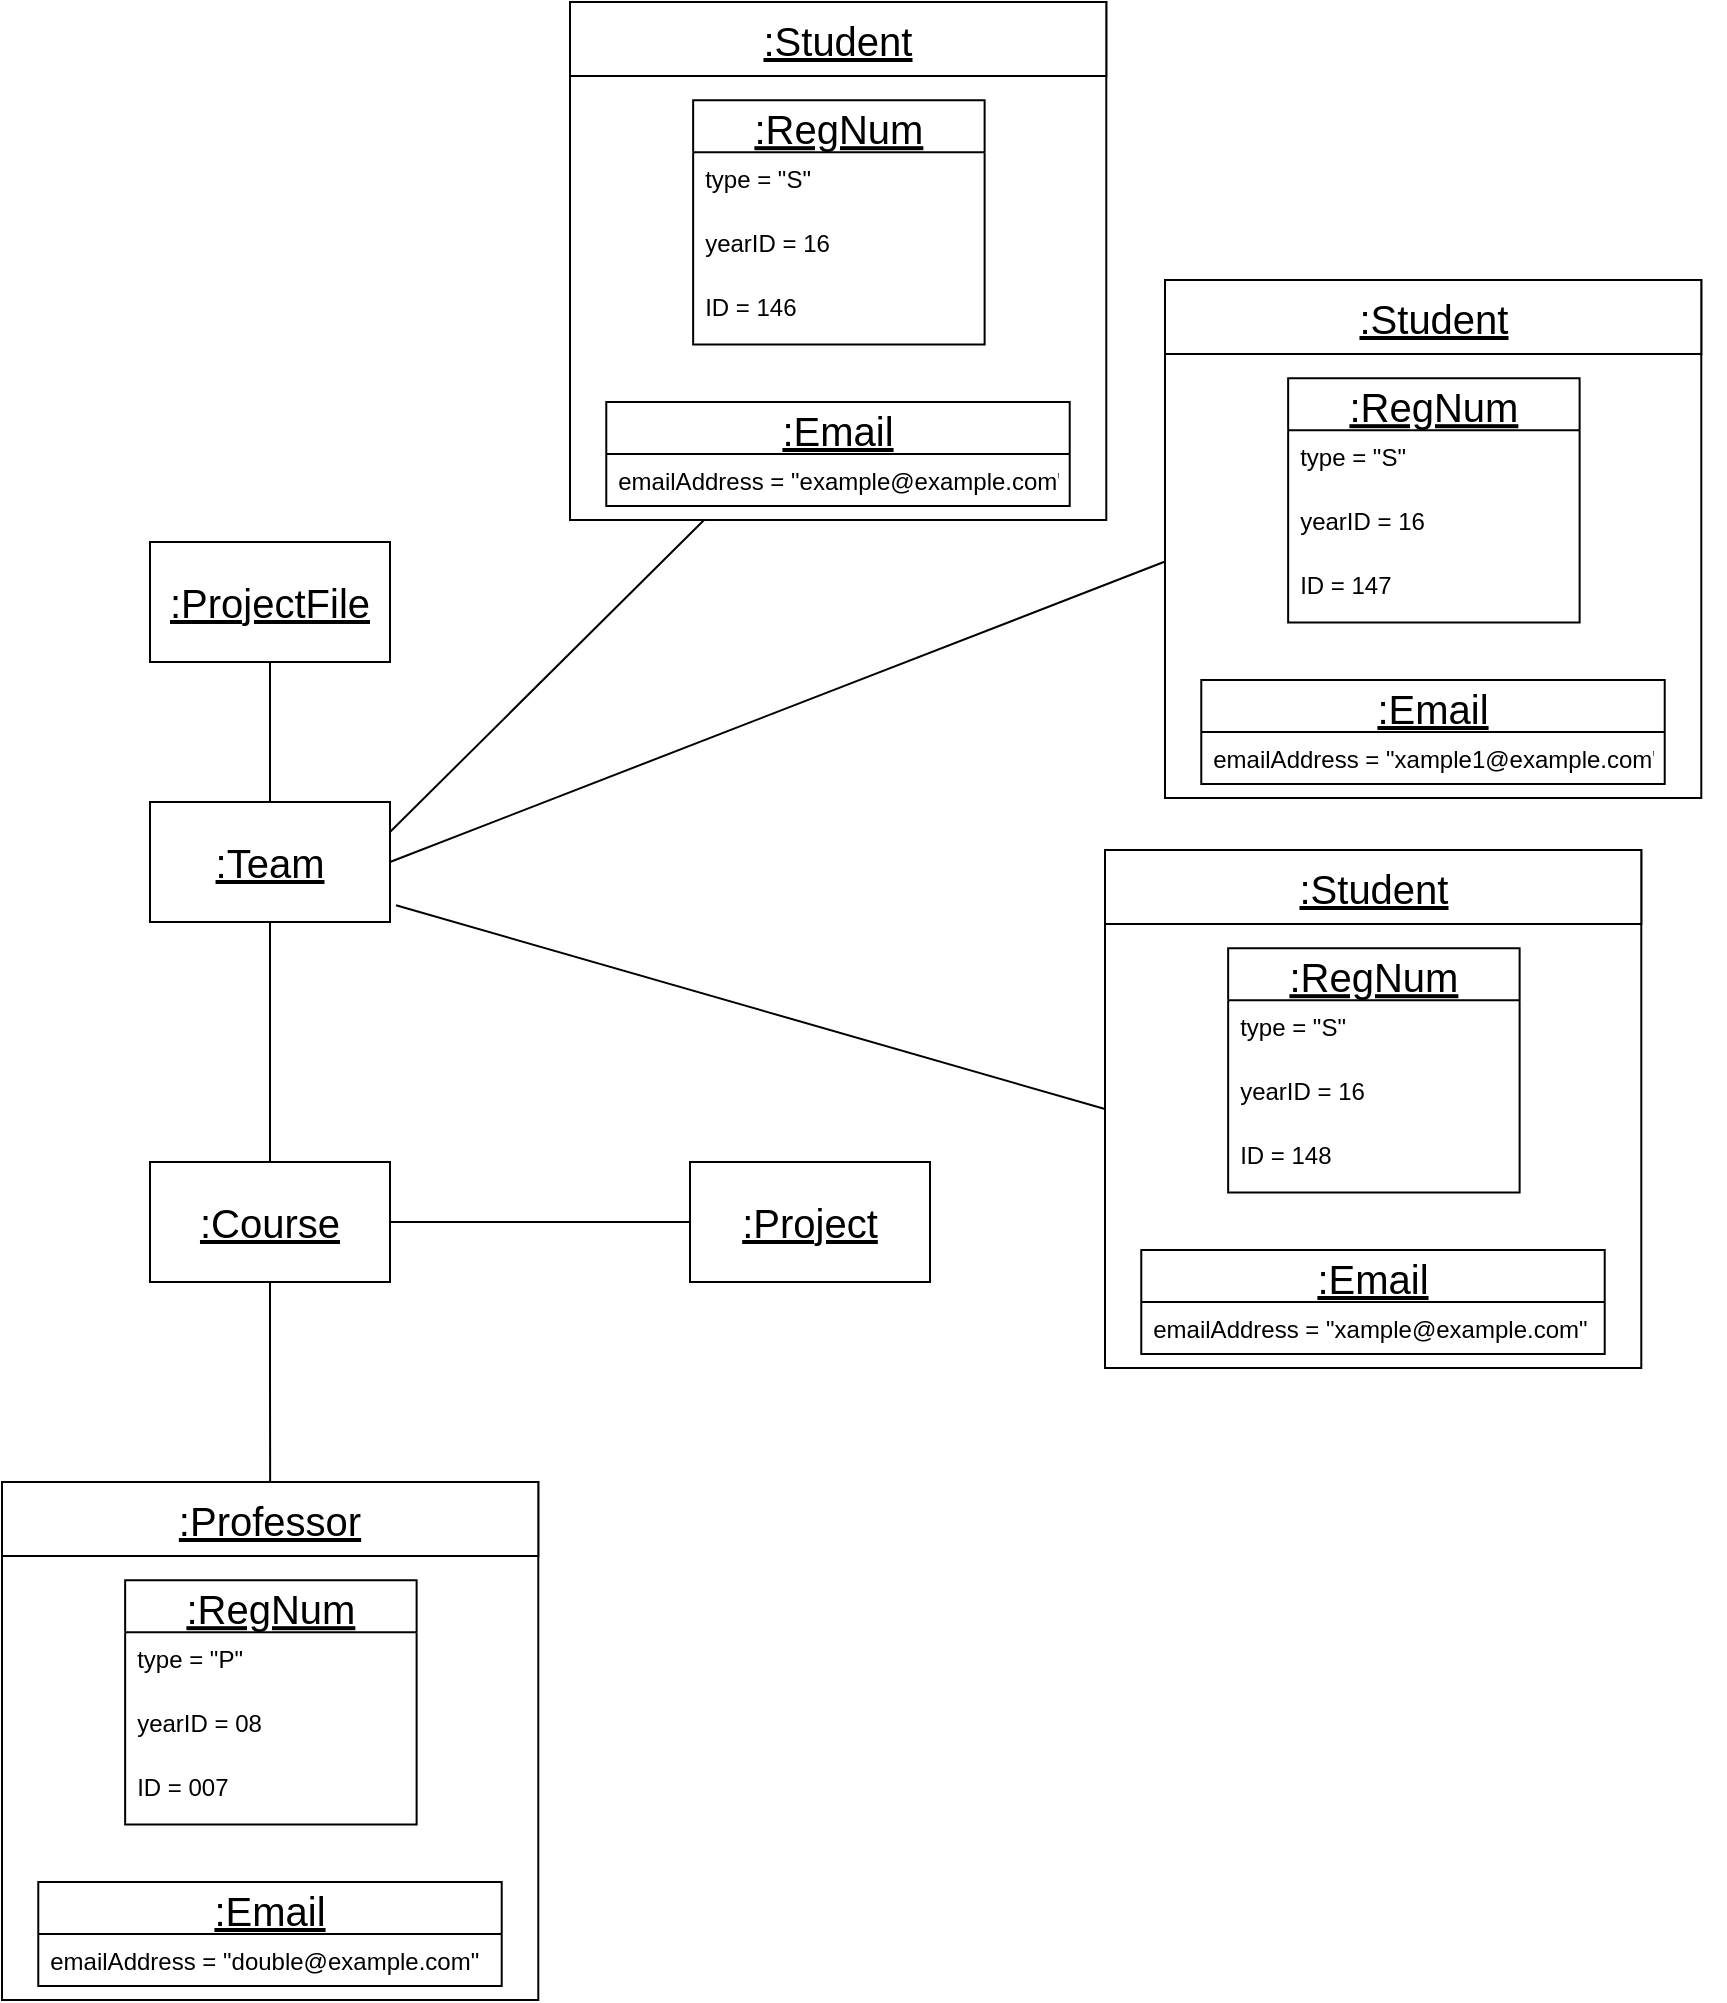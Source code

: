 <mxfile version="10.6.7" type="device"><diagram id="XluJkImHbwnvRTD5_njE" name="Page-1"><mxGraphModel dx="1640" dy="2081" grid="1" gridSize="10" guides="1" tooltips="1" connect="1" arrows="1" fold="1" page="1" pageScale="1" pageWidth="850" pageHeight="1100" math="0" shadow="0"><root><mxCell id="0"/><mxCell id="1" parent="0"/><mxCell id="9v6n0_1mcGHZ7ROSOnZI-44" style="edgeStyle=orthogonalEdgeStyle;rounded=0;orthogonalLoop=1;jettySize=auto;html=1;exitX=0.5;exitY=0;exitDx=0;exitDy=0;entryX=0.5;entryY=1;entryDx=0;entryDy=0;endArrow=none;endFill=0;fontSize=20;" edge="1" parent="1" source="9v6n0_1mcGHZ7ROSOnZI-22" target="9v6n0_1mcGHZ7ROSOnZI-35"><mxGeometry relative="1" as="geometry"/></mxCell><mxCell id="9v6n0_1mcGHZ7ROSOnZI-127" style="edgeStyle=none;rounded=0;orthogonalLoop=1;jettySize=auto;html=1;exitX=1;exitY=0.5;exitDx=0;exitDy=0;entryX=-0.001;entryY=0.544;entryDx=0;entryDy=0;entryPerimeter=0;endArrow=none;endFill=0;fontSize=20;" edge="1" parent="1" source="9v6n0_1mcGHZ7ROSOnZI-22" target="9v6n0_1mcGHZ7ROSOnZI-118"><mxGeometry relative="1" as="geometry"/></mxCell><mxCell id="9v6n0_1mcGHZ7ROSOnZI-22" value=":Team" style="rounded=0;whiteSpace=wrap;html=1;fontStyle=4;fontSize=20;" vertex="1" parent="1"><mxGeometry x="140" y="210" width="120" height="60" as="geometry"/></mxCell><mxCell id="9v6n0_1mcGHZ7ROSOnZI-24" value=":Project" style="rounded=0;whiteSpace=wrap;html=1;fontStyle=4;fontSize=20;" vertex="1" parent="1"><mxGeometry x="410" y="390" width="120" height="60" as="geometry"/></mxCell><mxCell id="9v6n0_1mcGHZ7ROSOnZI-29" style="edgeStyle=orthogonalEdgeStyle;rounded=0;orthogonalLoop=1;jettySize=auto;html=1;exitX=1;exitY=0.5;exitDx=0;exitDy=0;entryX=0;entryY=0.5;entryDx=0;entryDy=0;endArrow=none;endFill=0;fontSize=20;" edge="1" parent="1" source="9v6n0_1mcGHZ7ROSOnZI-28" target="9v6n0_1mcGHZ7ROSOnZI-24"><mxGeometry relative="1" as="geometry"/></mxCell><mxCell id="9v6n0_1mcGHZ7ROSOnZI-30" style="edgeStyle=orthogonalEdgeStyle;rounded=0;orthogonalLoop=1;jettySize=auto;html=1;exitX=0.5;exitY=0;exitDx=0;exitDy=0;entryX=0.5;entryY=1;entryDx=0;entryDy=0;endArrow=none;endFill=0;fontSize=20;" edge="1" parent="1" source="9v6n0_1mcGHZ7ROSOnZI-28" target="9v6n0_1mcGHZ7ROSOnZI-22"><mxGeometry relative="1" as="geometry"/></mxCell><mxCell id="9v6n0_1mcGHZ7ROSOnZI-40" style="edgeStyle=orthogonalEdgeStyle;rounded=0;orthogonalLoop=1;jettySize=auto;html=1;exitX=0.5;exitY=1;exitDx=0;exitDy=0;entryX=0.5;entryY=0;entryDx=0;entryDy=0;endArrow=none;endFill=0;fontSize=20;" edge="1" parent="1" source="9v6n0_1mcGHZ7ROSOnZI-28" target="9v6n0_1mcGHZ7ROSOnZI-131"><mxGeometry relative="1" as="geometry"><mxPoint x="199.667" y="550" as="targetPoint"/></mxGeometry></mxCell><mxCell id="9v6n0_1mcGHZ7ROSOnZI-28" value=":Course" style="rounded=0;whiteSpace=wrap;html=1;fontStyle=4;fontSize=20;" vertex="1" parent="1"><mxGeometry x="140" y="390" width="120" height="60" as="geometry"/></mxCell><mxCell id="9v6n0_1mcGHZ7ROSOnZI-35" value=":ProjectFile" style="rounded=0;whiteSpace=wrap;html=1;fontStyle=4;fontSize=20;" vertex="1" parent="1"><mxGeometry x="140" y="80" width="120" height="60" as="geometry"/></mxCell><mxCell id="9v6n0_1mcGHZ7ROSOnZI-68" value="" style="group" vertex="1" connectable="0" parent="1"><mxGeometry x="350" y="-190" width="280" height="259" as="geometry"/></mxCell><mxCell id="9v6n0_1mcGHZ7ROSOnZI-69" value="" style="rounded=0;whiteSpace=wrap;html=1;fontSize=20;" vertex="1" parent="9v6n0_1mcGHZ7ROSOnZI-68"><mxGeometry width="268.147" height="259" as="geometry"/></mxCell><mxCell id="9v6n0_1mcGHZ7ROSOnZI-70" value=":Student" style="rounded=0;whiteSpace=wrap;html=1;fontSize=20;fontStyle=4" vertex="1" parent="9v6n0_1mcGHZ7ROSOnZI-68"><mxGeometry width="268.147" height="37" as="geometry"/></mxCell><mxCell id="9v6n0_1mcGHZ7ROSOnZI-73" value=":RegNum" style="swimlane;fontStyle=4;childLayout=stackLayout;horizontal=1;startSize=26;fillColor=none;horizontalStack=0;resizeParent=1;resizeParentMax=0;resizeLast=0;collapsible=1;marginBottom=0;fontSize=20;" vertex="1" parent="9v6n0_1mcGHZ7ROSOnZI-68"><mxGeometry x="61.577" y="49.1" width="145.732" height="122.2" as="geometry"/></mxCell><mxCell id="9v6n0_1mcGHZ7ROSOnZI-74" value="type = &quot;S&quot;" style="text;strokeColor=none;fillColor=none;align=left;verticalAlign=top;spacingLeft=4;spacingRight=4;overflow=hidden;rotatable=0;points=[[0,0.5],[1,0.5]];portConstraint=eastwest;" vertex="1" parent="9v6n0_1mcGHZ7ROSOnZI-73"><mxGeometry y="26" width="145.732" height="32.067" as="geometry"/></mxCell><mxCell id="9v6n0_1mcGHZ7ROSOnZI-75" value="yearID = 16" style="text;strokeColor=none;fillColor=none;align=left;verticalAlign=top;spacingLeft=4;spacingRight=4;overflow=hidden;rotatable=0;points=[[0,0.5],[1,0.5]];portConstraint=eastwest;" vertex="1" parent="9v6n0_1mcGHZ7ROSOnZI-73"><mxGeometry y="58.067" width="145.732" height="32.067" as="geometry"/></mxCell><mxCell id="9v6n0_1mcGHZ7ROSOnZI-76" value="ID = 146" style="text;strokeColor=none;fillColor=none;align=left;verticalAlign=top;spacingLeft=4;spacingRight=4;overflow=hidden;rotatable=0;points=[[0,0.5],[1,0.5]];portConstraint=eastwest;" vertex="1" parent="9v6n0_1mcGHZ7ROSOnZI-73"><mxGeometry y="90.133" width="145.732" height="32.067" as="geometry"/></mxCell><mxCell id="9v6n0_1mcGHZ7ROSOnZI-77" value=":Email" style="swimlane;fontStyle=4;childLayout=stackLayout;horizontal=1;startSize=26;fillColor=none;horizontalStack=0;resizeParent=1;resizeParentMax=0;resizeLast=0;collapsible=1;marginBottom=0;fontSize=20;" vertex="1" parent="9v6n0_1mcGHZ7ROSOnZI-68"><mxGeometry x="18.138" y="200" width="231.724" height="52" as="geometry"/></mxCell><mxCell id="9v6n0_1mcGHZ7ROSOnZI-78" value="emailAddress = &quot;example@example.com&quot;" style="text;strokeColor=none;fillColor=none;align=left;verticalAlign=top;spacingLeft=4;spacingRight=4;overflow=hidden;rotatable=0;points=[[0,0.5],[1,0.5]];portConstraint=eastwest;" vertex="1" parent="9v6n0_1mcGHZ7ROSOnZI-77"><mxGeometry y="26" width="231.724" height="26" as="geometry"/></mxCell><mxCell id="9v6n0_1mcGHZ7ROSOnZI-90" value="" style="group" vertex="1" connectable="0" parent="1"><mxGeometry x="617.5" y="234" width="280" height="259" as="geometry"/></mxCell><mxCell id="9v6n0_1mcGHZ7ROSOnZI-91" value="" style="rounded=0;whiteSpace=wrap;html=1;fontSize=20;" vertex="1" parent="9v6n0_1mcGHZ7ROSOnZI-90"><mxGeometry width="268.147" height="259" as="geometry"/></mxCell><mxCell id="9v6n0_1mcGHZ7ROSOnZI-92" value=":Student" style="rounded=0;whiteSpace=wrap;html=1;fontSize=20;fontStyle=4" vertex="1" parent="9v6n0_1mcGHZ7ROSOnZI-90"><mxGeometry width="268.147" height="37" as="geometry"/></mxCell><mxCell id="9v6n0_1mcGHZ7ROSOnZI-93" value=":RegNum" style="swimlane;fontStyle=4;childLayout=stackLayout;horizontal=1;startSize=26;fillColor=none;horizontalStack=0;resizeParent=1;resizeParentMax=0;resizeLast=0;collapsible=1;marginBottom=0;fontSize=20;" vertex="1" parent="9v6n0_1mcGHZ7ROSOnZI-90"><mxGeometry x="61.577" y="49.1" width="145.732" height="122.2" as="geometry"/></mxCell><mxCell id="9v6n0_1mcGHZ7ROSOnZI-94" value="type = &quot;S&quot;" style="text;strokeColor=none;fillColor=none;align=left;verticalAlign=top;spacingLeft=4;spacingRight=4;overflow=hidden;rotatable=0;points=[[0,0.5],[1,0.5]];portConstraint=eastwest;" vertex="1" parent="9v6n0_1mcGHZ7ROSOnZI-93"><mxGeometry y="26" width="145.732" height="32.067" as="geometry"/></mxCell><mxCell id="9v6n0_1mcGHZ7ROSOnZI-95" value="yearID = 16" style="text;strokeColor=none;fillColor=none;align=left;verticalAlign=top;spacingLeft=4;spacingRight=4;overflow=hidden;rotatable=0;points=[[0,0.5],[1,0.5]];portConstraint=eastwest;" vertex="1" parent="9v6n0_1mcGHZ7ROSOnZI-93"><mxGeometry y="58.067" width="145.732" height="32.067" as="geometry"/></mxCell><mxCell id="9v6n0_1mcGHZ7ROSOnZI-96" value="ID = 148" style="text;strokeColor=none;fillColor=none;align=left;verticalAlign=top;spacingLeft=4;spacingRight=4;overflow=hidden;rotatable=0;points=[[0,0.5],[1,0.5]];portConstraint=eastwest;" vertex="1" parent="9v6n0_1mcGHZ7ROSOnZI-93"><mxGeometry y="90.133" width="145.732" height="32.067" as="geometry"/></mxCell><mxCell id="9v6n0_1mcGHZ7ROSOnZI-97" value=":Email" style="swimlane;fontStyle=4;childLayout=stackLayout;horizontal=1;startSize=26;fillColor=none;horizontalStack=0;resizeParent=1;resizeParentMax=0;resizeLast=0;collapsible=1;marginBottom=0;fontSize=20;" vertex="1" parent="9v6n0_1mcGHZ7ROSOnZI-90"><mxGeometry x="18.138" y="200" width="231.724" height="52" as="geometry"/></mxCell><mxCell id="9v6n0_1mcGHZ7ROSOnZI-98" value="emailAddress = &quot;xample@example.com&quot;" style="text;strokeColor=none;fillColor=none;align=left;verticalAlign=top;spacingLeft=4;spacingRight=4;overflow=hidden;rotatable=0;points=[[0,0.5],[1,0.5]];portConstraint=eastwest;" vertex="1" parent="9v6n0_1mcGHZ7ROSOnZI-97"><mxGeometry y="26" width="231.724" height="26" as="geometry"/></mxCell><mxCell id="9v6n0_1mcGHZ7ROSOnZI-117" value="" style="group" vertex="1" connectable="0" parent="1"><mxGeometry x="647.5" y="-51" width="280" height="259" as="geometry"/></mxCell><mxCell id="9v6n0_1mcGHZ7ROSOnZI-118" value="" style="rounded=0;whiteSpace=wrap;html=1;fontSize=20;" vertex="1" parent="9v6n0_1mcGHZ7ROSOnZI-117"><mxGeometry width="268.147" height="259" as="geometry"/></mxCell><mxCell id="9v6n0_1mcGHZ7ROSOnZI-119" value=":Student" style="rounded=0;whiteSpace=wrap;html=1;fontSize=20;fontStyle=4" vertex="1" parent="9v6n0_1mcGHZ7ROSOnZI-117"><mxGeometry width="268.147" height="37" as="geometry"/></mxCell><mxCell id="9v6n0_1mcGHZ7ROSOnZI-120" value=":RegNum" style="swimlane;fontStyle=4;childLayout=stackLayout;horizontal=1;startSize=26;fillColor=none;horizontalStack=0;resizeParent=1;resizeParentMax=0;resizeLast=0;collapsible=1;marginBottom=0;fontSize=20;" vertex="1" parent="9v6n0_1mcGHZ7ROSOnZI-117"><mxGeometry x="61.577" y="49.1" width="145.732" height="122.2" as="geometry"/></mxCell><mxCell id="9v6n0_1mcGHZ7ROSOnZI-121" value="type = &quot;S&quot;" style="text;strokeColor=none;fillColor=none;align=left;verticalAlign=top;spacingLeft=4;spacingRight=4;overflow=hidden;rotatable=0;points=[[0,0.5],[1,0.5]];portConstraint=eastwest;" vertex="1" parent="9v6n0_1mcGHZ7ROSOnZI-120"><mxGeometry y="26" width="145.732" height="32.067" as="geometry"/></mxCell><mxCell id="9v6n0_1mcGHZ7ROSOnZI-122" value="yearID = 16" style="text;strokeColor=none;fillColor=none;align=left;verticalAlign=top;spacingLeft=4;spacingRight=4;overflow=hidden;rotatable=0;points=[[0,0.5],[1,0.5]];portConstraint=eastwest;" vertex="1" parent="9v6n0_1mcGHZ7ROSOnZI-120"><mxGeometry y="58.067" width="145.732" height="32.067" as="geometry"/></mxCell><mxCell id="9v6n0_1mcGHZ7ROSOnZI-123" value="ID = 147" style="text;strokeColor=none;fillColor=none;align=left;verticalAlign=top;spacingLeft=4;spacingRight=4;overflow=hidden;rotatable=0;points=[[0,0.5],[1,0.5]];portConstraint=eastwest;" vertex="1" parent="9v6n0_1mcGHZ7ROSOnZI-120"><mxGeometry y="90.133" width="145.732" height="32.067" as="geometry"/></mxCell><mxCell id="9v6n0_1mcGHZ7ROSOnZI-124" value=":Email" style="swimlane;fontStyle=4;childLayout=stackLayout;horizontal=1;startSize=26;fillColor=none;horizontalStack=0;resizeParent=1;resizeParentMax=0;resizeLast=0;collapsible=1;marginBottom=0;fontSize=20;" vertex="1" parent="9v6n0_1mcGHZ7ROSOnZI-117"><mxGeometry x="18.138" y="200" width="231.724" height="52" as="geometry"/></mxCell><mxCell id="9v6n0_1mcGHZ7ROSOnZI-125" value="emailAddress = &quot;xample1@example.com&quot;" style="text;strokeColor=none;fillColor=none;align=left;verticalAlign=top;spacingLeft=4;spacingRight=4;overflow=hidden;rotatable=0;points=[[0,0.5],[1,0.5]];portConstraint=eastwest;" vertex="1" parent="9v6n0_1mcGHZ7ROSOnZI-124"><mxGeometry y="26" width="231.724" height="26" as="geometry"/></mxCell><mxCell id="9v6n0_1mcGHZ7ROSOnZI-126" style="rounded=0;orthogonalLoop=1;jettySize=auto;html=1;exitX=0.25;exitY=1;exitDx=0;exitDy=0;entryX=1;entryY=0.25;entryDx=0;entryDy=0;endArrow=none;endFill=0;fontSize=20;" edge="1" parent="1" source="9v6n0_1mcGHZ7ROSOnZI-69" target="9v6n0_1mcGHZ7ROSOnZI-22"><mxGeometry relative="1" as="geometry"/></mxCell><mxCell id="9v6n0_1mcGHZ7ROSOnZI-128" style="edgeStyle=none;rounded=0;orthogonalLoop=1;jettySize=auto;html=1;exitX=0;exitY=0.5;exitDx=0;exitDy=0;entryX=1.025;entryY=0.861;entryDx=0;entryDy=0;entryPerimeter=0;endArrow=none;endFill=0;fontSize=20;" edge="1" parent="1" source="9v6n0_1mcGHZ7ROSOnZI-91" target="9v6n0_1mcGHZ7ROSOnZI-22"><mxGeometry relative="1" as="geometry"/></mxCell><mxCell id="9v6n0_1mcGHZ7ROSOnZI-129" value="" style="group" vertex="1" connectable="0" parent="1"><mxGeometry x="66" y="550" width="280" height="259" as="geometry"/></mxCell><mxCell id="9v6n0_1mcGHZ7ROSOnZI-130" value="" style="rounded=0;whiteSpace=wrap;html=1;fontSize=20;" vertex="1" parent="9v6n0_1mcGHZ7ROSOnZI-129"><mxGeometry width="268.147" height="259" as="geometry"/></mxCell><mxCell id="9v6n0_1mcGHZ7ROSOnZI-131" value=":Professor" style="rounded=0;whiteSpace=wrap;html=1;fontSize=20;fontStyle=4" vertex="1" parent="9v6n0_1mcGHZ7ROSOnZI-129"><mxGeometry width="268.147" height="37" as="geometry"/></mxCell><mxCell id="9v6n0_1mcGHZ7ROSOnZI-132" value=":RegNum" style="swimlane;fontStyle=4;childLayout=stackLayout;horizontal=1;startSize=26;fillColor=none;horizontalStack=0;resizeParent=1;resizeParentMax=0;resizeLast=0;collapsible=1;marginBottom=0;fontSize=20;" vertex="1" parent="9v6n0_1mcGHZ7ROSOnZI-129"><mxGeometry x="61.577" y="49.1" width="145.732" height="122.2" as="geometry"/></mxCell><mxCell id="9v6n0_1mcGHZ7ROSOnZI-133" value="type = &quot;P&quot;" style="text;strokeColor=none;fillColor=none;align=left;verticalAlign=top;spacingLeft=4;spacingRight=4;overflow=hidden;rotatable=0;points=[[0,0.5],[1,0.5]];portConstraint=eastwest;" vertex="1" parent="9v6n0_1mcGHZ7ROSOnZI-132"><mxGeometry y="26" width="145.732" height="32.067" as="geometry"/></mxCell><mxCell id="9v6n0_1mcGHZ7ROSOnZI-134" value="yearID = 08" style="text;strokeColor=none;fillColor=none;align=left;verticalAlign=top;spacingLeft=4;spacingRight=4;overflow=hidden;rotatable=0;points=[[0,0.5],[1,0.5]];portConstraint=eastwest;" vertex="1" parent="9v6n0_1mcGHZ7ROSOnZI-132"><mxGeometry y="58.067" width="145.732" height="32.067" as="geometry"/></mxCell><mxCell id="9v6n0_1mcGHZ7ROSOnZI-135" value="ID = 007" style="text;strokeColor=none;fillColor=none;align=left;verticalAlign=top;spacingLeft=4;spacingRight=4;overflow=hidden;rotatable=0;points=[[0,0.5],[1,0.5]];portConstraint=eastwest;" vertex="1" parent="9v6n0_1mcGHZ7ROSOnZI-132"><mxGeometry y="90.133" width="145.732" height="32.067" as="geometry"/></mxCell><mxCell id="9v6n0_1mcGHZ7ROSOnZI-136" value=":Email" style="swimlane;fontStyle=4;childLayout=stackLayout;horizontal=1;startSize=26;fillColor=none;horizontalStack=0;resizeParent=1;resizeParentMax=0;resizeLast=0;collapsible=1;marginBottom=0;fontSize=20;" vertex="1" parent="9v6n0_1mcGHZ7ROSOnZI-129"><mxGeometry x="18.138" y="200" width="231.724" height="52" as="geometry"/></mxCell><mxCell id="9v6n0_1mcGHZ7ROSOnZI-137" value="emailAddress = &quot;double@example.com&quot;" style="text;strokeColor=none;fillColor=none;align=left;verticalAlign=top;spacingLeft=4;spacingRight=4;overflow=hidden;rotatable=0;points=[[0,0.5],[1,0.5]];portConstraint=eastwest;" vertex="1" parent="9v6n0_1mcGHZ7ROSOnZI-136"><mxGeometry y="26" width="231.724" height="26" as="geometry"/></mxCell></root></mxGraphModel></diagram></mxfile>